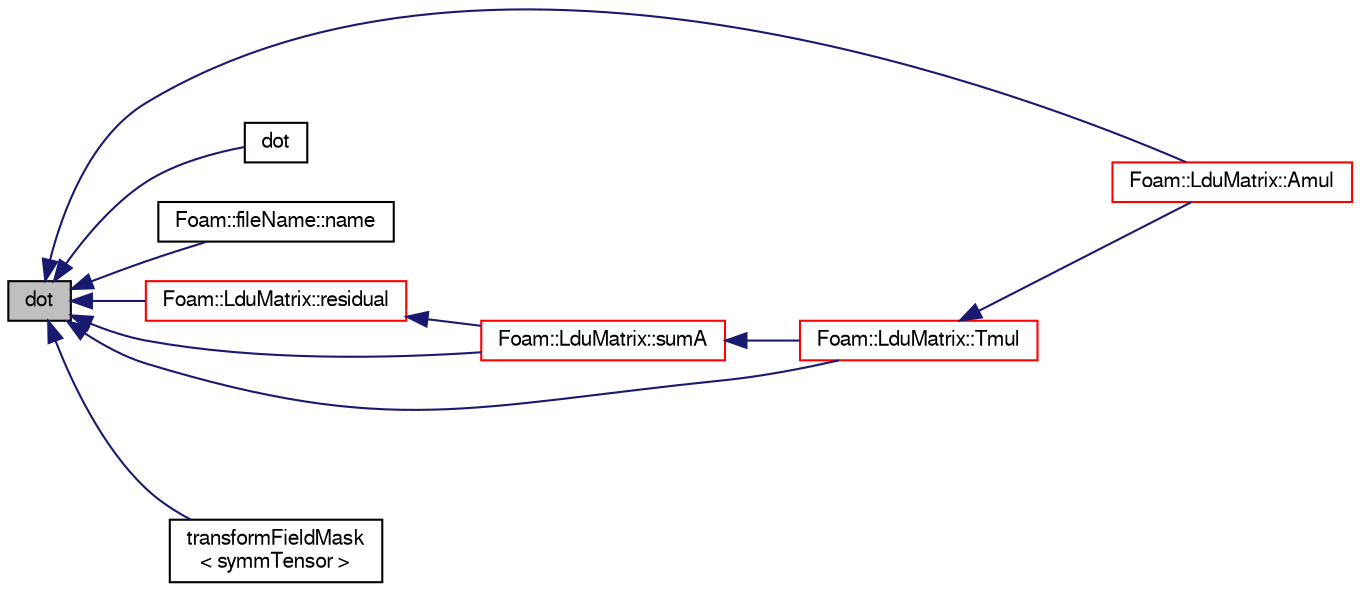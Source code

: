 digraph "dot"
{
  bgcolor="transparent";
  edge [fontname="FreeSans",fontsize="10",labelfontname="FreeSans",labelfontsize="10"];
  node [fontname="FreeSans",fontsize="10",shape=record];
  rankdir="LR";
  Node66498 [label="dot",height=0.2,width=0.4,color="black", fillcolor="grey75", style="filled", fontcolor="black"];
  Node66498 -> Node66499 [dir="back",color="midnightblue",fontsize="10",style="solid",fontname="FreeSans"];
  Node66499 [label="Foam::LduMatrix::Amul",height=0.2,width=0.4,color="red",URL="$a26790.html#a0ae6a36cacfe73d022cc0ce2dba2badc",tooltip="Matrix multiplication. "];
  Node66498 -> Node66507 [dir="back",color="midnightblue",fontsize="10",style="solid",fontname="FreeSans"];
  Node66507 [label="dot",height=0.2,width=0.4,color="black",URL="$a21124.html#a6f894ffeb91384db5e98c5125382e700"];
  Node66498 -> Node66508 [dir="back",color="midnightblue",fontsize="10",style="solid",fontname="FreeSans"];
  Node66508 [label="Foam::fileName::name",height=0.2,width=0.4,color="black",URL="$a28234.html#a898666c1264ffb1f989103067c7698a4",tooltip="Return file name, optionally without extension. "];
  Node66498 -> Node66509 [dir="back",color="midnightblue",fontsize="10",style="solid",fontname="FreeSans"];
  Node66509 [label="Foam::LduMatrix::residual",height=0.2,width=0.4,color="red",URL="$a26790.html#aaaa355e50d6957bc3b75c0fe58e26b0f"];
  Node66509 -> Node66510 [dir="back",color="midnightblue",fontsize="10",style="solid",fontname="FreeSans"];
  Node66510 [label="Foam::LduMatrix::sumA",height=0.2,width=0.4,color="red",URL="$a26790.html#a1bd736a26fe993cc4fd7257f1f62c2a8",tooltip="Sum the coefficients on each row of the matrix. "];
  Node66510 -> Node66511 [dir="back",color="midnightblue",fontsize="10",style="solid",fontname="FreeSans"];
  Node66511 [label="Foam::LduMatrix::Tmul",height=0.2,width=0.4,color="red",URL="$a26790.html#aeb94c1ff072ce41940bf013d4b6c5a79",tooltip="Matrix transpose multiplication. "];
  Node66511 -> Node66499 [dir="back",color="midnightblue",fontsize="10",style="solid",fontname="FreeSans"];
  Node66498 -> Node66510 [dir="back",color="midnightblue",fontsize="10",style="solid",fontname="FreeSans"];
  Node66498 -> Node66511 [dir="back",color="midnightblue",fontsize="10",style="solid",fontname="FreeSans"];
  Node66498 -> Node66512 [dir="back",color="midnightblue",fontsize="10",style="solid",fontname="FreeSans"];
  Node66512 [label="transformFieldMask\l\< symmTensor \>",height=0.2,width=0.4,color="black",URL="$a21124.html#a6b63177aaf6ff87cb4d4c6e69df5c9ca"];
}
